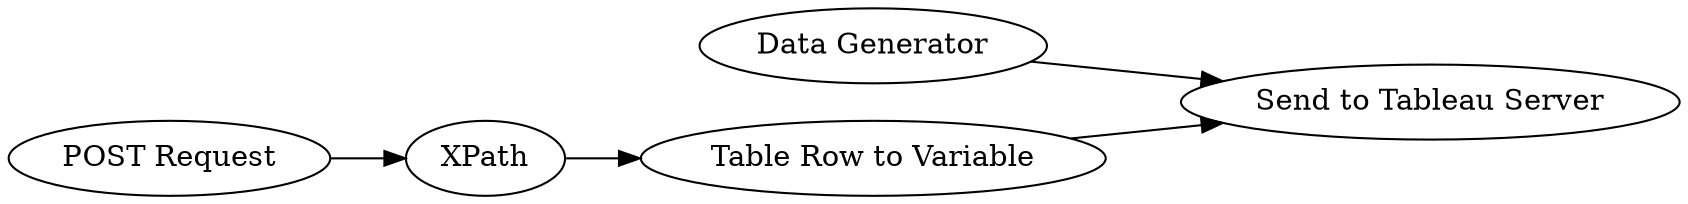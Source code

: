 digraph {
	2 -> 6
	6 -> 4
	3 -> 4
	1 -> 2
	1 [label="POST Request"]
	4 [label="Send to Tableau Server"]
	6 [label="Table Row to Variable"]
	3 [label="Data Generator"]
	2 [label=XPath]
	rankdir=LR
}
